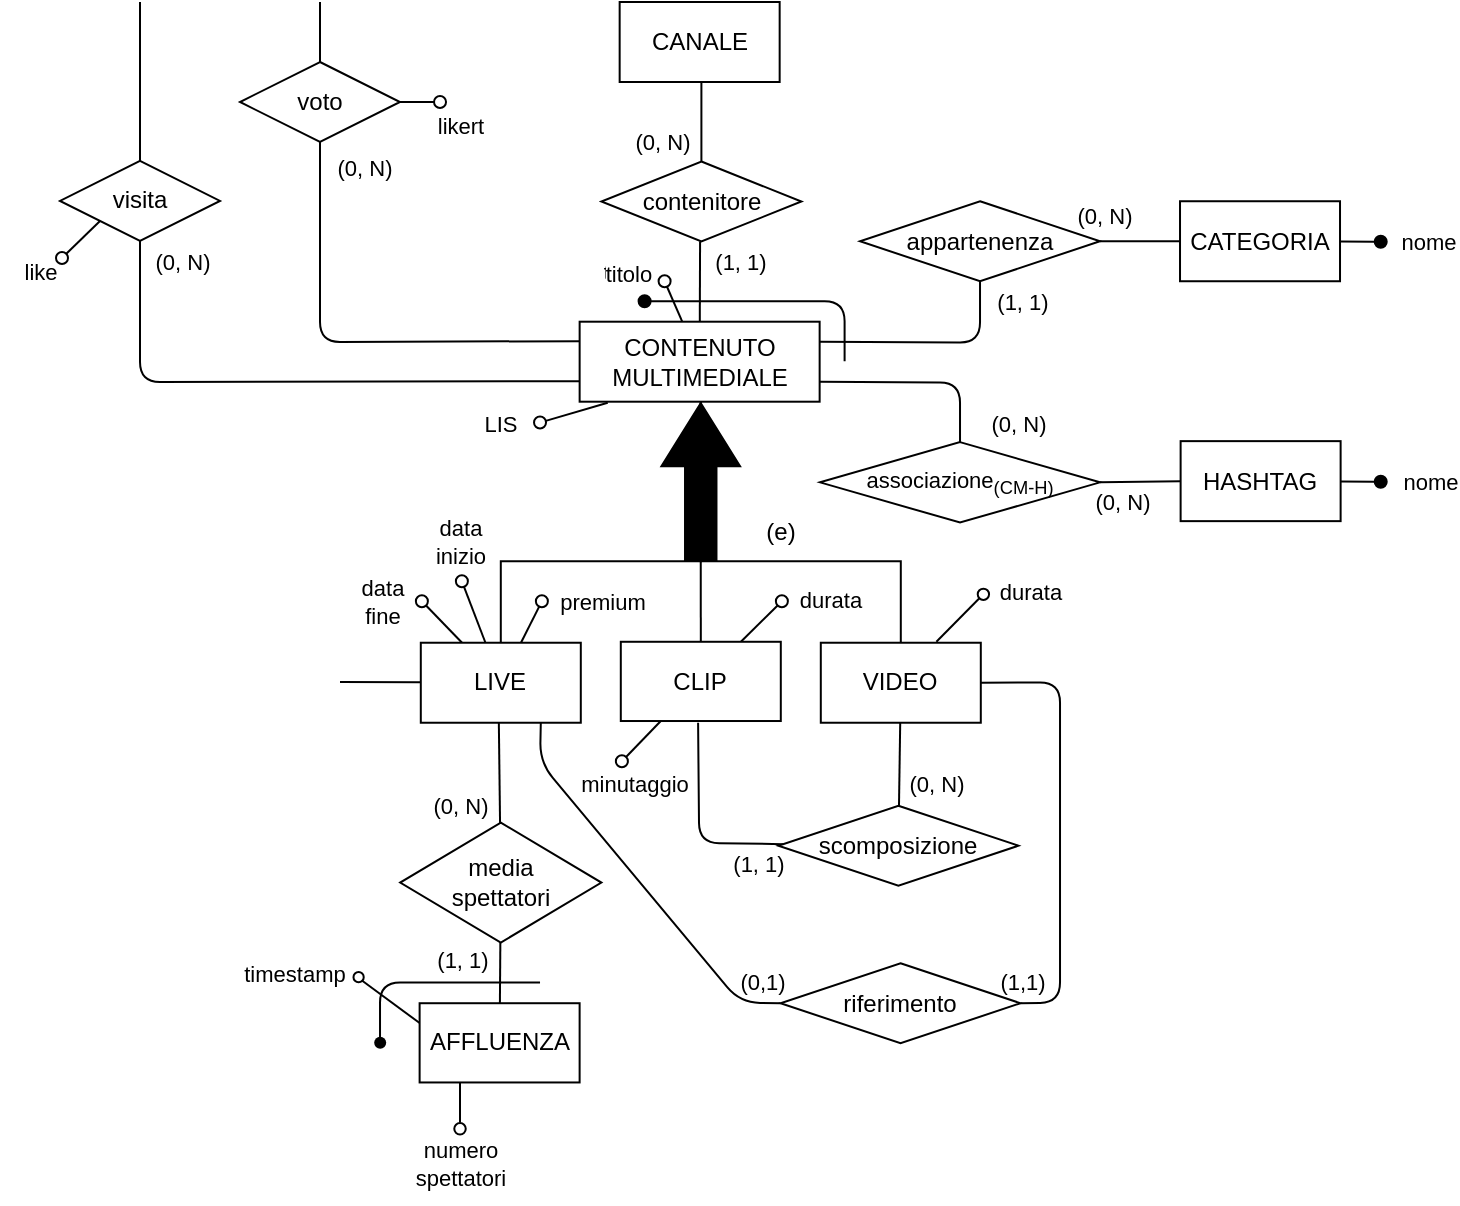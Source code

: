 <mxfile scale="1" border="10">
    <diagram id="-rriOPSDnHkLpZKLwRpb" name="Page-1">
        <mxGraphModel dx="3986" dy="2093" grid="1" gridSize="10" guides="1" tooltips="1" connect="1" arrows="1" fold="1" page="1" pageScale="1" pageWidth="850" pageHeight="1100" background="#FFFFFF" math="0" shadow="0">
            <root>
                <mxCell id="0"/>
                <mxCell id="1" parent="0"/>
                <mxCell id="420" value="(1, 1)" style="edgeStyle=none;html=1;endArrow=none;endFill=0;fontStyle=0" parent="1" target="437" edge="1">
                    <mxGeometry x="-0.478" y="20" relative="1" as="geometry">
                        <mxPoint as="offset"/>
                        <mxPoint x="-2169.962" y="-760.269" as="sourcePoint"/>
                    </mxGeometry>
                </mxCell>
                <mxCell id="435" style="edgeStyle=none;html=1;exitX=1;exitY=0.25;exitDx=0;exitDy=0;endArrow=none;endFill=0;fontStyle=0" parent="1" source="437" target="446" edge="1">
                    <mxGeometry relative="1" as="geometry">
                        <mxPoint x="-2029.99" y="-739.72" as="targetPoint"/>
                        <Array as="points">
                            <mxPoint x="-2029.99" y="-709.72"/>
                        </Array>
                    </mxGeometry>
                </mxCell>
                <mxCell id="436" style="edgeStyle=none;html=1;exitX=1;exitY=0.75;exitDx=0;exitDy=0;endArrow=none;endFill=0;fontStyle=0" parent="1" source="437" target="453" edge="1">
                    <mxGeometry relative="1" as="geometry">
                        <Array as="points">
                            <mxPoint x="-2039.99" y="-689.72"/>
                        </Array>
                    </mxGeometry>
                </mxCell>
                <mxCell id="438" value="" style="endArrow=oval;html=1;fillStyle=auto;strokeWidth=1;startSize=6;endSize=6;fillColor=#000000;startArrow=none;startFill=0;endFill=0;fontStyle=0" parent="1" source="437" edge="1">
                    <mxGeometry width="50" height="50" relative="1" as="geometry">
                        <mxPoint x="-2143.64" y="-743.713" as="sourcePoint"/>
                        <mxPoint x="-2187.7" y="-740.37" as="targetPoint"/>
                    </mxGeometry>
                </mxCell>
                <mxCell id="439" value="titolo" style="edgeLabel;html=1;align=center;verticalAlign=middle;resizable=0;points=[];" parent="438" vertex="1" connectable="0">
                    <mxGeometry x="0.479" y="1" relative="1" as="geometry">
                        <mxPoint x="-21" y="-10" as="offset"/>
                    </mxGeometry>
                </mxCell>
                <mxCell id="440" value="" style="endArrow=oval;html=1;fillStyle=auto;strokeWidth=1;startSize=6;endSize=6;fillColor=#000000;startArrow=none;startFill=0;endFill=0;exitX=0.117;exitY=1.013;exitDx=0;exitDy=0;exitPerimeter=0;fontStyle=0" parent="1" source="437" edge="1">
                    <mxGeometry width="50" height="50" relative="1" as="geometry">
                        <mxPoint x="-2212.472" y="-649.15" as="sourcePoint"/>
                        <mxPoint x="-2249.99" y="-669.72" as="targetPoint"/>
                    </mxGeometry>
                </mxCell>
                <mxCell id="441" value="LIS" style="edgeLabel;html=1;align=center;verticalAlign=middle;resizable=0;points=[];" parent="440" vertex="1" connectable="0">
                    <mxGeometry x="0.479" y="1" relative="1" as="geometry">
                        <mxPoint x="-29" y="2" as="offset"/>
                    </mxGeometry>
                </mxCell>
                <mxCell id="442" value="" style="endArrow=oval;html=1;fillStyle=auto;strokeWidth=1;startSize=6;endSize=6;fillColor=#000000;startArrow=none;startFill=0;endFill=1;fontStyle=0" parent="1" edge="1">
                    <mxGeometry width="50" height="50" relative="1" as="geometry">
                        <mxPoint x="-2097.7" y="-700.37" as="sourcePoint"/>
                        <mxPoint x="-2197.7" y="-730.37" as="targetPoint"/>
                        <Array as="points">
                            <mxPoint x="-2097.7" y="-730.37"/>
                        </Array>
                    </mxGeometry>
                </mxCell>
                <mxCell id="443" value="" style="edgeStyle=none;shape=connector;rounded=1;fillStyle=auto;html=1;labelBackgroundColor=default;strokeColor=default;strokeWidth=1;fontFamily=Helvetica;fontSize=11;fontColor=default;endArrow=none;endFill=0;startSize=6;endSize=6;fillColor=#000000;exitX=1;exitY=0.5;exitDx=0;exitDy=0;entryX=0;entryY=0.5;entryDx=0;entryDy=0;fontStyle=0" parent="1" source="446" target="447" edge="1">
                    <mxGeometry relative="1" as="geometry"/>
                </mxCell>
                <mxCell id="444" value="(0, N)" style="edgeLabel;html=1;align=center;verticalAlign=middle;resizable=0;points=[];fontSize=11;fontFamily=Helvetica;fontColor=default;" parent="443" vertex="1" connectable="0">
                    <mxGeometry x="0.426" y="1" relative="1" as="geometry">
                        <mxPoint x="-27" y="-12" as="offset"/>
                    </mxGeometry>
                </mxCell>
                <mxCell id="448" value="" style="endArrow=oval;html=1;fillStyle=auto;strokeWidth=1;startSize=6;endSize=6;fillColor=#000000;startArrow=none;startFill=0;endFill=1;fontStyle=0" parent="1" source="447" edge="1">
                    <mxGeometry width="50" height="50" relative="1" as="geometry">
                        <mxPoint x="-2177.49" y="-780.64" as="sourcePoint"/>
                        <mxPoint x="-1829.64" y="-760.14" as="targetPoint"/>
                    </mxGeometry>
                </mxCell>
                <mxCell id="449" value="nome" style="edgeLabel;html=1;align=center;verticalAlign=middle;resizable=0;points=[];" parent="448" vertex="1" connectable="0">
                    <mxGeometry x="0.479" y="1" relative="1" as="geometry">
                        <mxPoint x="29" y="1" as="offset"/>
                    </mxGeometry>
                </mxCell>
                <mxCell id="450" value="" style="edgeStyle=none;shape=connector;rounded=1;fillStyle=auto;html=1;labelBackgroundColor=default;strokeColor=default;strokeWidth=1;fontFamily=Helvetica;fontSize=11;fontColor=default;endArrow=none;endFill=0;startSize=6;endSize=6;fillColor=#000000;exitX=1;exitY=0.5;exitDx=0;exitDy=0;entryX=0;entryY=0.5;entryDx=0;entryDy=0;fontStyle=0" parent="1" source="453" target="454" edge="1">
                    <mxGeometry relative="1" as="geometry"/>
                </mxCell>
                <mxCell id="451" value="(0, N)" style="edgeLabel;html=1;align=center;verticalAlign=middle;resizable=0;points=[];fontSize=11;fontFamily=Helvetica;fontColor=default;" parent="450" vertex="1" connectable="0">
                    <mxGeometry x="0.426" y="1" relative="1" as="geometry">
                        <mxPoint x="-18" y="11" as="offset"/>
                    </mxGeometry>
                </mxCell>
                <mxCell id="455" value="" style="endArrow=oval;html=1;fillStyle=auto;strokeWidth=1;startSize=6;endSize=6;fillColor=#000000;startArrow=none;startFill=0;endFill=1;fontStyle=0" parent="1" source="454" edge="1">
                    <mxGeometry width="50" height="50" relative="1" as="geometry">
                        <mxPoint x="-2142.19" y="-420.29" as="sourcePoint"/>
                        <mxPoint x="-1829.64" y="-640.14" as="targetPoint"/>
                        <Array as="points"/>
                    </mxGeometry>
                </mxCell>
                <mxCell id="456" value="nome" style="edgeLabel;html=1;align=center;verticalAlign=middle;resizable=0;points=[];" parent="455" vertex="1" connectable="0">
                    <mxGeometry x="0.479" y="1" relative="1" as="geometry">
                        <mxPoint x="29" y="1" as="offset"/>
                    </mxGeometry>
                </mxCell>
                <mxCell id="457" value="" style="endArrow=oval;html=1;fillStyle=auto;strokeWidth=1;startSize=6;endSize=6;fillColor=#000000;startArrow=none;startFill=0;endFill=0;fontStyle=0" parent="1" source="461" edge="1">
                    <mxGeometry width="50" height="50" relative="1" as="geometry">
                        <mxPoint x="-2295" y="-883.713" as="sourcePoint"/>
                        <mxPoint x="-2289.06" y="-590.37" as="targetPoint"/>
                    </mxGeometry>
                </mxCell>
                <mxCell id="458" value="data&lt;br&gt;inizio" style="edgeLabel;html=1;align=center;verticalAlign=middle;resizable=0;points=[];" parent="457" vertex="1" connectable="0">
                    <mxGeometry x="0.479" y="1" relative="1" as="geometry">
                        <mxPoint x="-3" y="-28" as="offset"/>
                    </mxGeometry>
                </mxCell>
                <mxCell id="459" style="edgeStyle=elbowEdgeStyle;html=1;exitX=0.5;exitY=1;exitDx=0;exitDy=0;entryX=0.5;entryY=0;entryDx=0;entryDy=0;endArrow=none;endFill=0;elbow=vertical;rounded=0;jumpStyle=arc;fontStyle=0" parent="1" target="461" edge="1">
                    <mxGeometry relative="1" as="geometry">
                        <mxPoint x="-2169.6" y="-680.15" as="sourcePoint"/>
                        <mxPoint x="-2229.61" y="-557.63" as="targetPoint"/>
                        <Array as="points">
                            <mxPoint x="-2209.06" y="-600.37"/>
                        </Array>
                    </mxGeometry>
                </mxCell>
                <mxCell id="460" style="edgeStyle=elbowEdgeStyle;elbow=vertical;html=1;exitX=0.5;exitY=1;exitDx=0;exitDy=0;entryX=0.5;entryY=0;entryDx=0;entryDy=0;endArrow=none;endFill=0;rounded=0;jumpStyle=arc;fontStyle=0" parent="1" target="463" edge="1">
                    <mxGeometry relative="1" as="geometry">
                        <mxPoint x="-2169.6" y="-680.15" as="sourcePoint"/>
                        <Array as="points">
                            <mxPoint x="-2119.06" y="-600.37"/>
                        </Array>
                    </mxGeometry>
                </mxCell>
                <mxCell id="462" value="" style="edgeStyle=none;html=1;endArrow=none;endFill=0;fontStyle=0" parent="1" source="463" target="478" edge="1">
                    <mxGeometry relative="1" as="geometry"/>
                </mxCell>
                <mxCell id="466" value="" style="endArrow=oval;html=1;fillStyle=auto;strokeWidth=1;startSize=6;endSize=6;fillColor=#000000;startArrow=none;startFill=0;endFill=0;exitX=0.25;exitY=1;exitDx=0;exitDy=0;fontStyle=0" parent="1" source="473" edge="1">
                    <mxGeometry width="50" height="50" relative="1" as="geometry">
                        <mxPoint x="-2079.52" y="-509.63" as="sourcePoint"/>
                        <mxPoint x="-2209.06" y="-500.37" as="targetPoint"/>
                    </mxGeometry>
                </mxCell>
                <mxCell id="467" value="minutaggio" style="edgeLabel;html=1;align=center;verticalAlign=middle;resizable=0;points=[];" parent="466" vertex="1" connectable="0">
                    <mxGeometry x="0.479" y="1" relative="1" as="geometry">
                        <mxPoint y="16" as="offset"/>
                    </mxGeometry>
                </mxCell>
                <mxCell id="468" value="" style="endArrow=oval;html=1;fillStyle=auto;strokeWidth=1;startSize=6;endSize=6;fillColor=#000000;startArrow=none;startFill=0;endFill=0;fontStyle=0" parent="1" source="473" edge="1">
                    <mxGeometry width="50" height="50" relative="1" as="geometry">
                        <mxPoint x="-2069.52" y="-499.63" as="sourcePoint"/>
                        <mxPoint x="-2129.06" y="-580.37" as="targetPoint"/>
                    </mxGeometry>
                </mxCell>
                <mxCell id="469" value="durata" style="edgeLabel;html=1;align=center;verticalAlign=middle;resizable=0;points=[];" parent="468" vertex="1" connectable="0">
                    <mxGeometry x="0.479" y="1" relative="1" as="geometry">
                        <mxPoint x="30" y="-5" as="offset"/>
                    </mxGeometry>
                </mxCell>
                <mxCell id="470" style="edgeStyle=none;shape=connector;rounded=1;fillStyle=auto;html=1;labelBackgroundColor=default;strokeColor=default;strokeWidth=1;fontFamily=Helvetica;fontSize=11;fontColor=default;endArrow=none;endFill=0;startSize=6;endSize=6;fillColor=#000000;startArrow=oval;startFill=0;fontStyle=0" parent="1" target="461" edge="1">
                    <mxGeometry relative="1" as="geometry">
                        <mxPoint x="-2249.026" y="-520.74" as="targetPoint"/>
                        <mxPoint x="-2249.06" y="-580.37" as="sourcePoint"/>
                    </mxGeometry>
                </mxCell>
                <mxCell id="471" value="premium" style="edgeLabel;html=1;align=center;verticalAlign=middle;resizable=0;points=[];fontSize=11;fontFamily=Helvetica;fontColor=default;" parent="470" vertex="1" connectable="0">
                    <mxGeometry x="-0.257" y="1" relative="1" as="geometry">
                        <mxPoint x="33" y="-8" as="offset"/>
                    </mxGeometry>
                </mxCell>
                <mxCell id="472" style="edgeStyle=none;jumpStyle=arc;html=1;exitX=0.5;exitY=0;exitDx=0;exitDy=0;entryX=1;entryY=0.5;entryDx=0;entryDy=0;entryPerimeter=0;endArrow=none;endFill=0;fontStyle=0" parent="1" source="473" target="464" edge="1">
                    <mxGeometry relative="1" as="geometry"/>
                </mxCell>
                <mxCell id="474" value="" style="endArrow=oval;html=1;fillStyle=auto;strokeWidth=1;startSize=6;endSize=6;fillColor=#000000;startArrow=none;startFill=0;endFill=0;fontStyle=0" parent="1" source="461" edge="1">
                    <mxGeometry width="50" height="50" relative="1" as="geometry">
                        <mxPoint x="-2267.27" y="-549.63" as="sourcePoint"/>
                        <mxPoint x="-2309.06" y="-580.37" as="targetPoint"/>
                    </mxGeometry>
                </mxCell>
                <mxCell id="475" value="data&lt;br&gt;fine" style="edgeLabel;html=1;align=center;verticalAlign=middle;resizable=0;points=[];" parent="474" vertex="1" connectable="0">
                    <mxGeometry x="0.479" y="1" relative="1" as="geometry">
                        <mxPoint x="-25" y="-6" as="offset"/>
                    </mxGeometry>
                </mxCell>
                <mxCell id="477" value="(1, 1)" style="edgeStyle=none;html=1;endArrow=none;endFill=0;entryX=0.5;entryY=1;entryDx=0;entryDy=0;fontStyle=0" parent="1" source="478" edge="1">
                    <mxGeometry x="-0.768" y="10" relative="1" as="geometry">
                        <mxPoint as="offset"/>
                        <Array as="points">
                            <mxPoint x="-2170.41" y="-459.51"/>
                        </Array>
                        <mxPoint x="-2170.95" y="-519.63" as="targetPoint"/>
                    </mxGeometry>
                </mxCell>
                <mxCell id="481" style="edgeStyle=none;html=1;exitX=1;exitY=0.5;exitDx=0;exitDy=0;endArrow=none;endFill=0;fontStyle=0" parent="1" source="483" target="463" edge="1">
                    <mxGeometry relative="1" as="geometry">
                        <Array as="points">
                            <mxPoint x="-1989.99" y="-379.72"/>
                            <mxPoint x="-1989.99" y="-539.72"/>
                        </Array>
                    </mxGeometry>
                </mxCell>
                <mxCell id="482" style="edgeStyle=none;html=1;exitX=0;exitY=0.5;exitDx=0;exitDy=0;entryX=0.75;entryY=1;entryDx=0;entryDy=0;endArrow=none;endFill=0;fontStyle=0" parent="1" source="483" target="461" edge="1">
                    <mxGeometry relative="1" as="geometry">
                        <Array as="points">
                            <mxPoint x="-2149.99" y="-379.72"/>
                            <mxPoint x="-2249.99" y="-499.72"/>
                        </Array>
                    </mxGeometry>
                </mxCell>
                <mxCell id="484" value="(0, N)" style="edgeStyle=none;html=1;endArrow=none;endFill=0;exitX=0.5;exitY=1;exitDx=0;exitDy=0;fontStyle=0" parent="1" target="487" edge="1">
                    <mxGeometry x="0.655" y="-20" relative="1" as="geometry">
                        <mxPoint as="offset"/>
                        <mxPoint x="-2270.58" y="-519.63" as="sourcePoint"/>
                    </mxGeometry>
                </mxCell>
                <mxCell id="486" value="(1, 1)" style="edgeStyle=none;html=1;endArrow=none;endFill=0;fontStyle=0" parent="1" source="487" target="485" edge="1">
                    <mxGeometry x="-0.454" y="-19" relative="1" as="geometry">
                        <mxPoint as="offset"/>
                    </mxGeometry>
                </mxCell>
                <mxCell id="492" value="" style="endArrow=none;html=1;strokeColor=#000000;entryX=0;entryY=1;entryDx=0;entryDy=0;fontStyle=0" parent="1" target="493" edge="1">
                    <mxGeometry width="50" height="50" relative="1" as="geometry">
                        <mxPoint x="-2051.8" y="-560.11" as="sourcePoint"/>
                        <mxPoint x="-2029.99" y="-579.72" as="targetPoint"/>
                    </mxGeometry>
                </mxCell>
                <mxCell id="495" value="" style="endArrow=none;html=1;strokeColor=#000000;fontSize=11;fontColor=#FF0000;exitX=0;exitY=0.25;exitDx=0;exitDy=0;entryX=1;entryY=1;entryDx=0;entryDy=0;fontStyle=0" parent="1" source="485" target="496" edge="1">
                    <mxGeometry width="50" height="50" relative="1" as="geometry">
                        <mxPoint x="-2359.6" y="-339.85" as="sourcePoint"/>
                        <mxPoint x="-2339.99" y="-389.72" as="targetPoint"/>
                    </mxGeometry>
                </mxCell>
                <mxCell id="497" value="" style="endArrow=none;html=1;strokeColor=#000000;fontSize=11;fontColor=#FF0000;fontStyle=0" parent="1" edge="1">
                    <mxGeometry width="50" height="50" relative="1" as="geometry">
                        <mxPoint x="-2289.99" y="-319.72" as="sourcePoint"/>
                        <mxPoint x="-2289.99" y="-339.72" as="targetPoint"/>
                    </mxGeometry>
                </mxCell>
                <mxCell id="501" value="" style="endArrow=none;html=1;strokeColor=#000000;fontSize=10;fontColor=#FF0000;fontStyle=0" parent="1" edge="1">
                    <mxGeometry width="50" height="50" relative="1" as="geometry">
                        <mxPoint x="-2329.99" y="-359.72" as="sourcePoint"/>
                        <mxPoint x="-2249.99" y="-389.72" as="targetPoint"/>
                        <Array as="points">
                            <mxPoint x="-2329.99" y="-389.72"/>
                        </Array>
                    </mxGeometry>
                </mxCell>
                <mxCell id="517" value="" style="edgeStyle=none;html=1;endArrow=none;endFill=0;fontStyle=0" parent="1" target="461" edge="1">
                    <mxGeometry x="-0.478" y="20" relative="1" as="geometry">
                        <mxPoint as="offset"/>
                        <mxPoint x="-2350" y="-540" as="sourcePoint"/>
                        <mxPoint x="-2160.108" y="-710.15" as="targetPoint"/>
                    </mxGeometry>
                </mxCell>
                <mxCell id="437" value="CONTENUTO&lt;br&gt;MULTIMEDIALE" style="rounded=0;whiteSpace=wrap;html=1;" parent="1" vertex="1">
                    <mxGeometry x="-2230.18" y="-720.15" width="120" height="40" as="geometry"/>
                </mxCell>
                <mxCell id="445" value="(1, 1)" style="edgeLabel;html=1;align=center;verticalAlign=middle;resizable=0;points=[];" parent="1" vertex="1" connectable="0">
                    <mxGeometry x="-2009.736" y="-729.961" as="geometry"/>
                </mxCell>
                <mxCell id="446" value="appartenenza" style="rhombus;whiteSpace=wrap;html=1;" parent="1" vertex="1">
                    <mxGeometry x="-2089.99" y="-780.38" width="120" height="40" as="geometry"/>
                </mxCell>
                <mxCell id="447" value="CATEGORIA" style="rounded=0;whiteSpace=wrap;html=1;" parent="1" vertex="1">
                    <mxGeometry x="-1929.99" y="-780.38" width="80" height="40" as="geometry"/>
                </mxCell>
                <mxCell id="452" value="(0, N)" style="edgeLabel;html=1;align=center;verticalAlign=middle;resizable=0;points=[];" parent="1" vertex="1" connectable="0">
                    <mxGeometry x="-2010.796" y="-668.961" as="geometry"/>
                </mxCell>
                <mxCell id="453" value="&lt;font style=&quot;font-size: 11px;&quot;&gt;associazione&lt;sub&gt;(CM-H)&lt;/sub&gt;&lt;/font&gt;" style="rhombus;whiteSpace=wrap;html=1;" parent="1" vertex="1">
                    <mxGeometry x="-2109.99" y="-659.92" width="140" height="40.2" as="geometry"/>
                </mxCell>
                <mxCell id="454" value="HASHTAG" style="rounded=0;whiteSpace=wrap;html=1;" parent="1" vertex="1">
                    <mxGeometry x="-1929.69" y="-660.43" width="80" height="40" as="geometry"/>
                </mxCell>
                <mxCell id="461" value="LIVE" style="whiteSpace=wrap;html=1;" parent="1" vertex="1">
                    <mxGeometry x="-2309.6" y="-559.63" width="80" height="40" as="geometry"/>
                </mxCell>
                <mxCell id="463" value="VIDEO" style="whiteSpace=wrap;html=1;" parent="1" vertex="1">
                    <mxGeometry x="-2109.6" y="-559.63" width="80" height="40" as="geometry"/>
                </mxCell>
                <mxCell id="464" value="" style="shape=singleArrow;whiteSpace=wrap;html=1;arrowWidth=0.4;arrowSize=0.4;rotation=-90;fillColor=#000000;" parent="1" vertex="1">
                    <mxGeometry x="-2209.08" y="-659.64" width="78.91" height="39.32" as="geometry"/>
                </mxCell>
                <mxCell id="465" value="(e)" style="text;html=1;align=center;verticalAlign=middle;resizable=0;points=[];autosize=1;strokeColor=none;fillColor=none;" parent="1" vertex="1">
                    <mxGeometry x="-2149.6" y="-630.11" width="40" height="30" as="geometry"/>
                </mxCell>
                <mxCell id="473" value="CLIP" style="whiteSpace=wrap;html=1;" parent="1" vertex="1">
                    <mxGeometry x="-2209.6" y="-560.11" width="80" height="39.62" as="geometry"/>
                </mxCell>
                <mxCell id="476" value="(0, N)" style="edgeLabel;html=1;align=center;verticalAlign=middle;resizable=0;points=[];fontSize=11;fontFamily=Helvetica;fontColor=default;" parent="1" vertex="1" connectable="0">
                    <mxGeometry x="-2051.8" y="-488.77" as="geometry"/>
                </mxCell>
                <mxCell id="478" value="scomposizione" style="rhombus;whiteSpace=wrap;html=1;" parent="1" vertex="1">
                    <mxGeometry x="-2130.8" y="-478.15" width="120" height="40" as="geometry"/>
                </mxCell>
                <mxCell id="479" value="(0,1)" style="edgeLabel;html=1;align=center;verticalAlign=middle;resizable=0;points=[];" parent="1" vertex="1" connectable="0">
                    <mxGeometry x="-2139.191" y="-389.845" as="geometry"/>
                </mxCell>
                <mxCell id="480" value="(1,1)" style="edgeLabel;html=1;align=center;verticalAlign=middle;resizable=0;points=[];" parent="1" vertex="1" connectable="0">
                    <mxGeometry x="-2009.738" y="-389.847" as="geometry"/>
                </mxCell>
                <mxCell id="483" value="riferimento" style="rhombus;whiteSpace=wrap;html=1;" parent="1" vertex="1">
                    <mxGeometry x="-2129.74" y="-399.39" width="120" height="40" as="geometry"/>
                </mxCell>
                <mxCell id="485" value="AFFLUENZA" style="whiteSpace=wrap;html=1;" parent="1" vertex="1">
                    <mxGeometry x="-2310.19" y="-379.39" width="80" height="39.62" as="geometry"/>
                </mxCell>
                <mxCell id="487" value="media&lt;br&gt;spettatori" style="rhombus;whiteSpace=wrap;html=1;" parent="1" vertex="1">
                    <mxGeometry x="-2319.91" y="-469.72" width="100.61" height="60" as="geometry"/>
                </mxCell>
                <mxCell id="493" value="" style="ellipse;whiteSpace=wrap;html=1;aspect=fixed;strokeColor=#000000;" parent="1" vertex="1">
                    <mxGeometry x="-2031.14" y="-586.68" width="5.67" height="5.67" as="geometry"/>
                </mxCell>
                <mxCell id="494" value="&lt;font style=&quot;font-size: 11px;&quot;&gt;durata&lt;/font&gt;" style="text;html=1;align=center;verticalAlign=middle;resizable=0;points=[];autosize=1;strokeColor=none;fillColor=none;" parent="1" vertex="1">
                    <mxGeometry x="-2029.6" y="-600.11" width="50" height="30" as="geometry"/>
                </mxCell>
                <mxCell id="496" value="" style="ellipse;whiteSpace=wrap;html=1;aspect=fixed;strokeColor=#000000;fontSize=11;fontColor=#FF0000;" parent="1" vertex="1">
                    <mxGeometry x="-2343.26" y="-394.98" width="5.13" height="5.13" as="geometry"/>
                </mxCell>
                <mxCell id="498" value="" style="ellipse;whiteSpace=wrap;html=1;aspect=fixed;strokeColor=#000000;fontSize=11;fontColor=#FF0000;" parent="1" vertex="1">
                    <mxGeometry x="-2292.86" y="-319.46" width="5.74" height="5.74" as="geometry"/>
                </mxCell>
                <mxCell id="499" value="&lt;font color=&quot;#000000&quot; style=&quot;font-size: 11px;&quot;&gt;numero &lt;br&gt;spettatori&lt;/font&gt;" style="text;html=1;align=center;verticalAlign=middle;resizable=0;points=[];autosize=1;strokeColor=none;fillColor=none;fontSize=11;fontColor=#FF0000;" parent="1" vertex="1">
                    <mxGeometry x="-2324.91" y="-319.46" width="70" height="40" as="geometry"/>
                </mxCell>
                <mxCell id="500" value="&lt;font style=&quot;font-size: 11px;&quot; color=&quot;#000000&quot;&gt;timestamp&lt;/font&gt;" style="text;html=1;align=center;verticalAlign=middle;resizable=0;points=[];autosize=1;strokeColor=none;fillColor=none;fontSize=10;fontColor=#FF0000;" parent="1" vertex="1">
                    <mxGeometry x="-2408.13" y="-409.39" width="70" height="30" as="geometry"/>
                </mxCell>
                <mxCell id="502" value="" style="shape=waypoint;fillStyle=solid;size=6;pointerEvents=1;points=[];fillColor=none;resizable=0;rotatable=0;perimeter=centerPerimeter;snapToPoint=1;strokeColor=#000000;fontSize=10;fontColor=#FF0000;" parent="1" vertex="1">
                    <mxGeometry x="-2339.91" y="-369.58" width="20" height="20" as="geometry"/>
                </mxCell>
                <mxCell id="519" value="CANALE" style="rounded=0;whiteSpace=wrap;html=1;" parent="1" vertex="1">
                    <mxGeometry x="-2210.17" y="-880" width="80" height="40" as="geometry"/>
                </mxCell>
                <mxCell id="523" value="" style="edgeStyle=none;shape=connector;rounded=1;fillStyle=auto;html=1;labelBackgroundColor=default;strokeColor=default;strokeWidth=1;fontFamily=Helvetica;fontSize=11;fontColor=default;endArrow=none;startSize=6;endSize=6;fillColor=#000000;entryX=0.5;entryY=0;entryDx=0;entryDy=0;exitX=0.5;exitY=1;exitDx=0;exitDy=0;" parent="1" target="525" edge="1">
                    <mxGeometry relative="1" as="geometry">
                        <mxPoint x="-2169.3" y="-840" as="sourcePoint"/>
                        <mxPoint x="-2167.95" y="-780" as="targetPoint"/>
                    </mxGeometry>
                </mxCell>
                <mxCell id="524" value="(0, N)" style="edgeLabel;html=1;align=center;verticalAlign=middle;resizable=0;points=[];fontSize=11;fontFamily=Helvetica;fontColor=default;" parent="523" vertex="1" connectable="0">
                    <mxGeometry x="-0.303" relative="1" as="geometry">
                        <mxPoint x="-20" y="16" as="offset"/>
                    </mxGeometry>
                </mxCell>
                <mxCell id="525" value="contenitore" style="rhombus;whiteSpace=wrap;html=1;" parent="1" vertex="1">
                    <mxGeometry x="-2219.3" y="-800.24" width="100" height="40" as="geometry"/>
                </mxCell>
                <mxCell id="526" value="titolo" style="edgeLabel;html=1;align=center;verticalAlign=middle;resizable=0;points=[];" parent="1" vertex="1" connectable="0">
                    <mxGeometry x="-2206.609" y="-744.419" as="geometry"/>
                </mxCell>
                <mxCell id="540" style="edgeStyle=none;html=1;exitX=0.5;exitY=1;exitDx=0;exitDy=0;entryX=0;entryY=0.75;entryDx=0;entryDy=0;endArrow=none;endFill=0;" edge="1" parent="1" source="542">
                    <mxGeometry relative="1" as="geometry">
                        <mxPoint x="-2230.19" y="-690.43" as="targetPoint"/>
                        <Array as="points">
                            <mxPoint x="-2450" y="-690"/>
                        </Array>
                    </mxGeometry>
                </mxCell>
                <mxCell id="541" value="(0, N)" style="edgeLabel;html=1;align=center;verticalAlign=middle;resizable=0;points=[];fontSize=11;fontFamily=Helvetica;fontColor=default;" vertex="1" connectable="0" parent="540">
                    <mxGeometry x="-0.187" y="4" relative="1" as="geometry">
                        <mxPoint x="-27" y="-56" as="offset"/>
                    </mxGeometry>
                </mxCell>
                <mxCell id="542" value="visita" style="rhombus;whiteSpace=wrap;html=1;" vertex="1" parent="1">
                    <mxGeometry x="-2490.0" y="-800.52" width="80" height="40" as="geometry"/>
                </mxCell>
                <mxCell id="547" style="edgeStyle=none;jumpStyle=arc;html=1;entryX=0;entryY=0.25;entryDx=0;entryDy=0;endArrow=none;endFill=0;exitX=0.5;exitY=1;exitDx=0;exitDy=0;" edge="1" parent="1" source="549">
                    <mxGeometry relative="1" as="geometry">
                        <Array as="points">
                            <mxPoint x="-2360" y="-710"/>
                        </Array>
                        <mxPoint x="-2230.19" y="-710.43" as="targetPoint"/>
                        <mxPoint x="-2360" y="-810" as="sourcePoint"/>
                    </mxGeometry>
                </mxCell>
                <mxCell id="548" value="(0, N)" style="edgeLabel;html=1;align=center;verticalAlign=middle;resizable=0;points=[];" vertex="1" connectable="0" parent="547">
                    <mxGeometry x="-0.9" relative="1" as="geometry">
                        <mxPoint x="22" y="1" as="offset"/>
                    </mxGeometry>
                </mxCell>
                <mxCell id="549" value="voto" style="rhombus;whiteSpace=wrap;html=1;" vertex="1" parent="1">
                    <mxGeometry x="-2400" y="-850" width="80" height="40" as="geometry"/>
                </mxCell>
                <mxCell id="550" value="" style="endArrow=oval;html=1;fillStyle=auto;strokeWidth=1;startSize=6;endSize=6;fillColor=#000000;startArrow=none;startFill=0;endFill=0;" edge="1" parent="1" source="549">
                    <mxGeometry width="50" height="50" relative="1" as="geometry">
                        <mxPoint x="-2230" y="-621.837" as="sourcePoint"/>
                        <mxPoint x="-2299.99" y="-830" as="targetPoint"/>
                    </mxGeometry>
                </mxCell>
                <mxCell id="551" value="likert" style="edgeLabel;html=1;align=center;verticalAlign=middle;resizable=0;points=[];" vertex="1" connectable="0" parent="550">
                    <mxGeometry x="0.479" y="1" relative="1" as="geometry">
                        <mxPoint x="15" y="13" as="offset"/>
                    </mxGeometry>
                </mxCell>
                <mxCell id="552" value="" style="endArrow=oval;html=1;fillStyle=auto;strokeWidth=1;startSize=6;endSize=6;fillColor=#000000;startArrow=none;startFill=0;endFill=0;strokeColor=#000000;exitX=0;exitY=1;exitDx=0;exitDy=0;" edge="1" parent="1" source="542">
                    <mxGeometry width="50" height="50" relative="1" as="geometry">
                        <mxPoint x="-2470.42" y="-724.68" as="sourcePoint"/>
                        <mxPoint x="-2489" y="-752" as="targetPoint"/>
                    </mxGeometry>
                </mxCell>
                <mxCell id="553" value="&lt;font style=&quot;font-size: 11px;&quot;&gt;like&lt;/font&gt;" style="text;html=1;align=center;verticalAlign=middle;resizable=0;points=[];autosize=1;strokeColor=none;fillColor=none;" vertex="1" parent="1">
                    <mxGeometry x="-2520" y="-760.24" width="40" height="30" as="geometry"/>
                </mxCell>
                <mxCell id="554" value="" style="endArrow=none;html=1;exitX=0.5;exitY=0;exitDx=0;exitDy=0;" edge="1" parent="1" source="542">
                    <mxGeometry width="50" height="50" relative="1" as="geometry">
                        <mxPoint x="-2400" y="-790" as="sourcePoint"/>
                        <mxPoint x="-2450" y="-880" as="targetPoint"/>
                    </mxGeometry>
                </mxCell>
                <mxCell id="555" value="" style="endArrow=none;html=1;exitX=0.5;exitY=0;exitDx=0;exitDy=0;" edge="1" parent="1" source="549">
                    <mxGeometry width="50" height="50" relative="1" as="geometry">
                        <mxPoint x="-2400" y="-790" as="sourcePoint"/>
                        <mxPoint x="-2360" y="-880" as="targetPoint"/>
                    </mxGeometry>
                </mxCell>
            </root>
        </mxGraphModel>
    </diagram>
</mxfile>